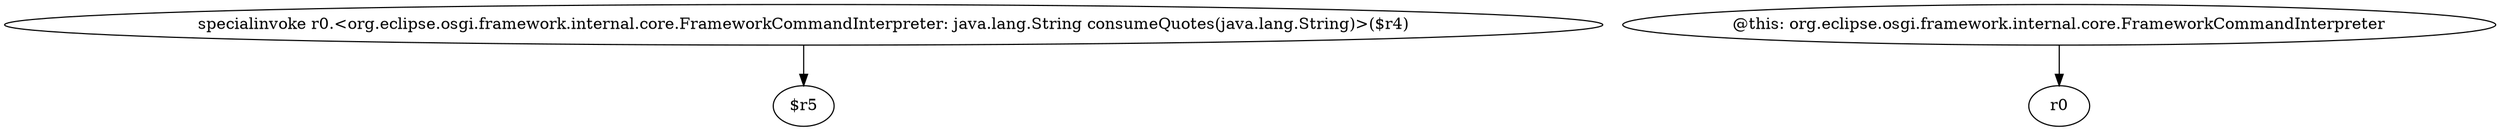 digraph g {
0[label="specialinvoke r0.<org.eclipse.osgi.framework.internal.core.FrameworkCommandInterpreter: java.lang.String consumeQuotes(java.lang.String)>($r4)"]
1[label="$r5"]
0->1[label=""]
2[label="@this: org.eclipse.osgi.framework.internal.core.FrameworkCommandInterpreter"]
3[label="r0"]
2->3[label=""]
}